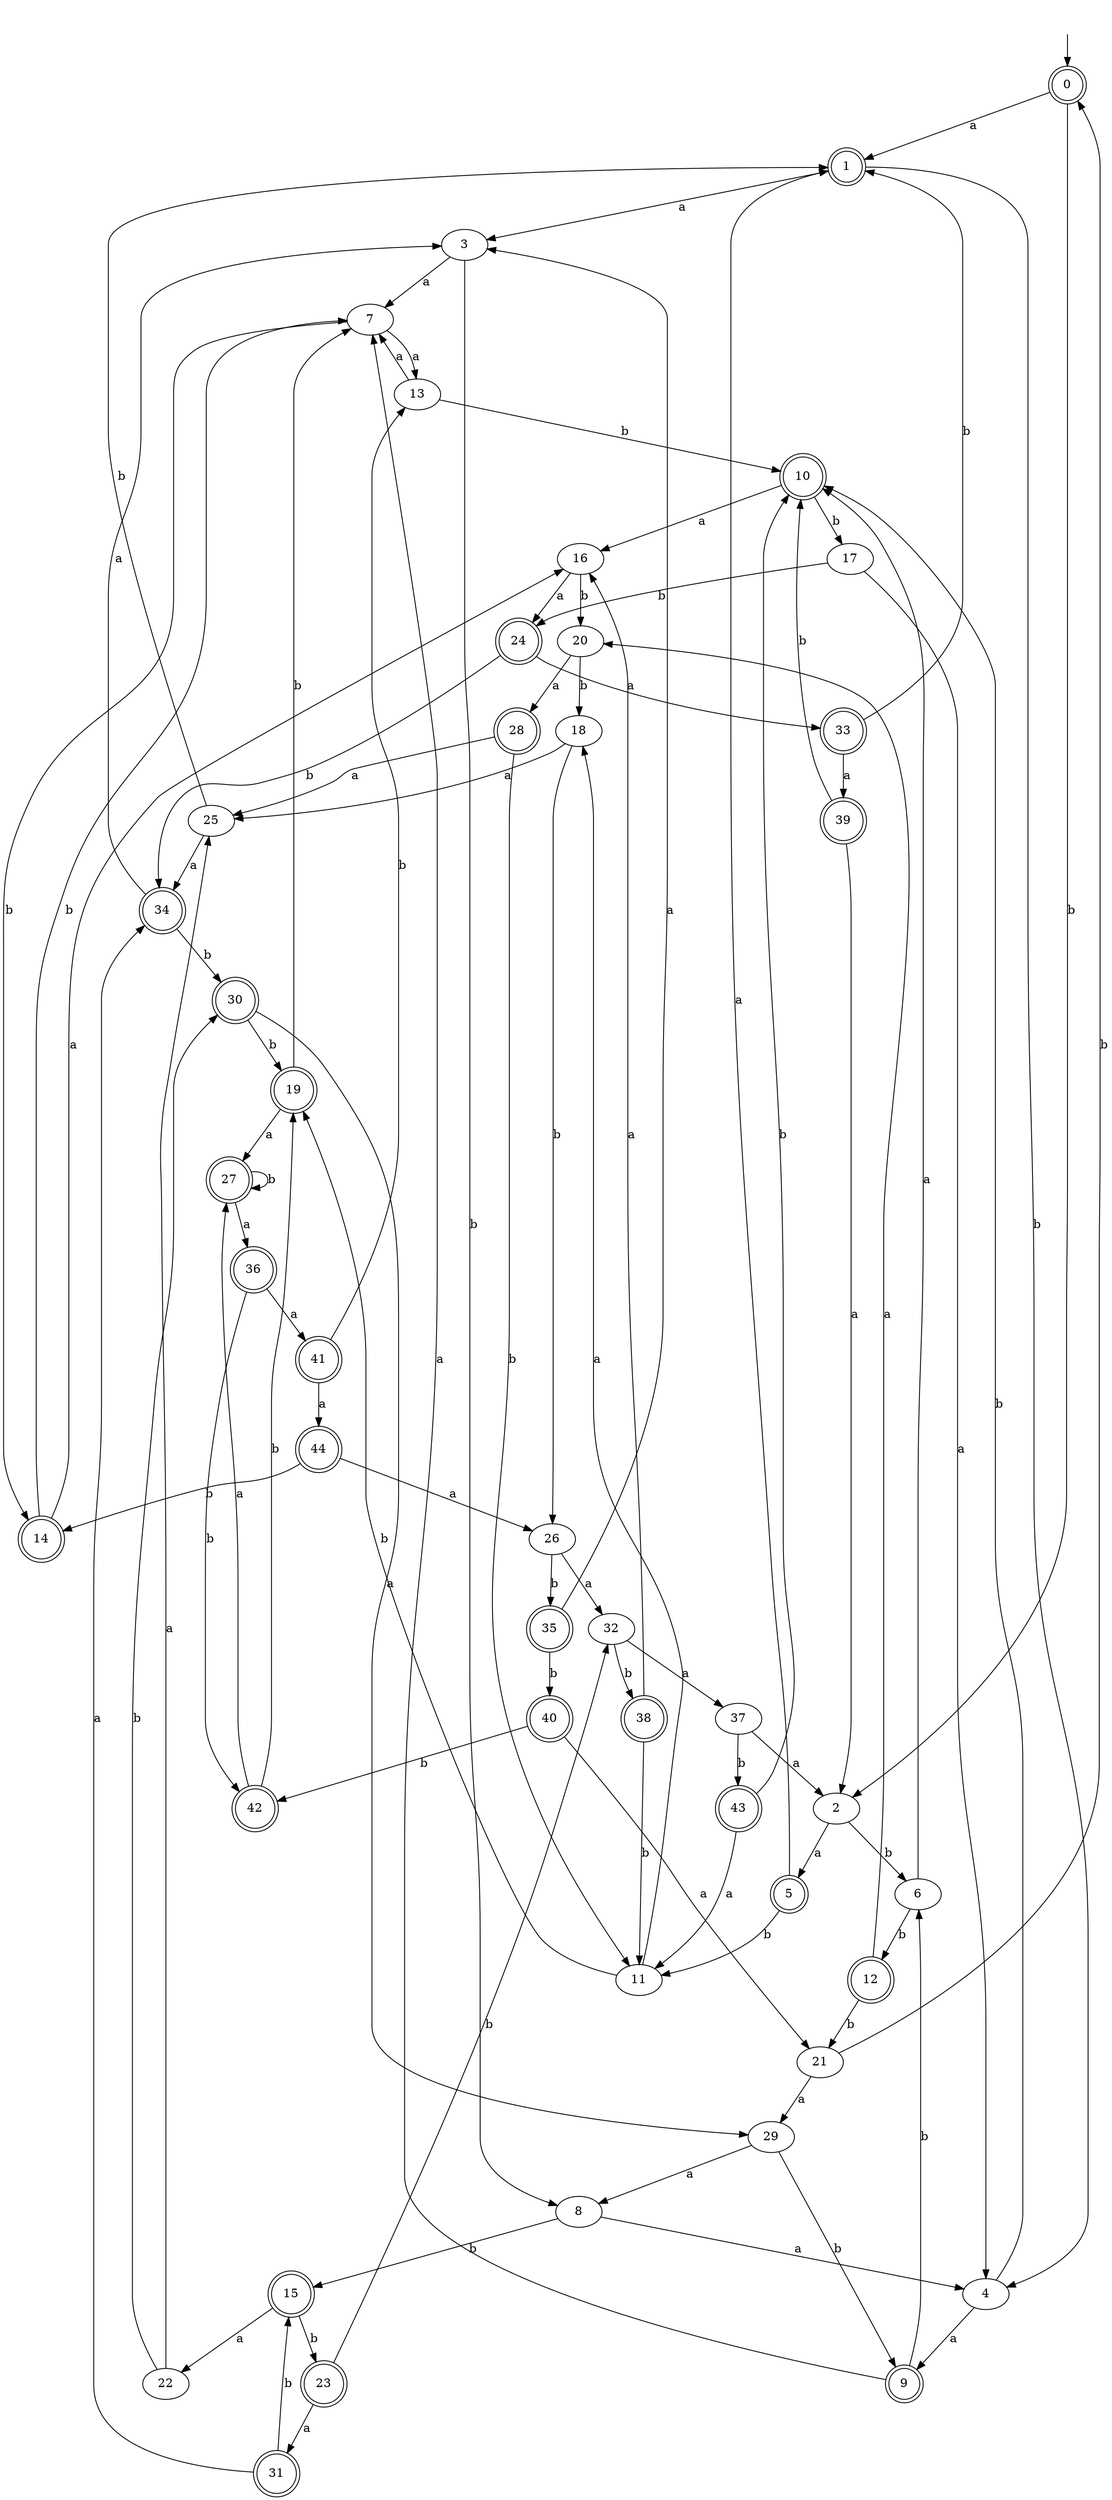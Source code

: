 digraph RandomDFA {
  __start0 [label="", shape=none];
  __start0 -> 0 [label=""];
  0 [shape=circle] [shape=doublecircle]
  0 -> 1 [label="a"]
  0 -> 2 [label="b"]
  1 [shape=doublecircle]
  1 -> 3 [label="a"]
  1 -> 4 [label="b"]
  2
  2 -> 5 [label="a"]
  2 -> 6 [label="b"]
  3
  3 -> 7 [label="a"]
  3 -> 8 [label="b"]
  4
  4 -> 9 [label="a"]
  4 -> 10 [label="b"]
  5 [shape=doublecircle]
  5 -> 1 [label="a"]
  5 -> 11 [label="b"]
  6
  6 -> 10 [label="a"]
  6 -> 12 [label="b"]
  7
  7 -> 13 [label="a"]
  7 -> 14 [label="b"]
  8
  8 -> 4 [label="a"]
  8 -> 15 [label="b"]
  9 [shape=doublecircle]
  9 -> 7 [label="a"]
  9 -> 6 [label="b"]
  10 [shape=doublecircle]
  10 -> 16 [label="a"]
  10 -> 17 [label="b"]
  11
  11 -> 18 [label="a"]
  11 -> 19 [label="b"]
  12 [shape=doublecircle]
  12 -> 20 [label="a"]
  12 -> 21 [label="b"]
  13
  13 -> 7 [label="a"]
  13 -> 10 [label="b"]
  14 [shape=doublecircle]
  14 -> 16 [label="a"]
  14 -> 7 [label="b"]
  15 [shape=doublecircle]
  15 -> 22 [label="a"]
  15 -> 23 [label="b"]
  16
  16 -> 24 [label="a"]
  16 -> 20 [label="b"]
  17
  17 -> 4 [label="a"]
  17 -> 24 [label="b"]
  18
  18 -> 25 [label="a"]
  18 -> 26 [label="b"]
  19 [shape=doublecircle]
  19 -> 27 [label="a"]
  19 -> 7 [label="b"]
  20
  20 -> 28 [label="a"]
  20 -> 18 [label="b"]
  21
  21 -> 29 [label="a"]
  21 -> 0 [label="b"]
  22
  22 -> 25 [label="a"]
  22 -> 30 [label="b"]
  23 [shape=doublecircle]
  23 -> 31 [label="a"]
  23 -> 32 [label="b"]
  24 [shape=doublecircle]
  24 -> 33 [label="a"]
  24 -> 34 [label="b"]
  25
  25 -> 34 [label="a"]
  25 -> 1 [label="b"]
  26
  26 -> 32 [label="a"]
  26 -> 35 [label="b"]
  27 [shape=doublecircle]
  27 -> 36 [label="a"]
  27 -> 27 [label="b"]
  28 [shape=doublecircle]
  28 -> 25 [label="a"]
  28 -> 11 [label="b"]
  29
  29 -> 8 [label="a"]
  29 -> 9 [label="b"]
  30 [shape=doublecircle]
  30 -> 29 [label="a"]
  30 -> 19 [label="b"]
  31 [shape=doublecircle]
  31 -> 34 [label="a"]
  31 -> 15 [label="b"]
  32
  32 -> 37 [label="a"]
  32 -> 38 [label="b"]
  33 [shape=doublecircle]
  33 -> 39 [label="a"]
  33 -> 1 [label="b"]
  34 [shape=doublecircle]
  34 -> 3 [label="a"]
  34 -> 30 [label="b"]
  35 [shape=doublecircle]
  35 -> 3 [label="a"]
  35 -> 40 [label="b"]
  36 [shape=doublecircle]
  36 -> 41 [label="a"]
  36 -> 42 [label="b"]
  37
  37 -> 2 [label="a"]
  37 -> 43 [label="b"]
  38 [shape=doublecircle]
  38 -> 16 [label="a"]
  38 -> 11 [label="b"]
  39 [shape=doublecircle]
  39 -> 2 [label="a"]
  39 -> 10 [label="b"]
  40 [shape=doublecircle]
  40 -> 21 [label="a"]
  40 -> 42 [label="b"]
  41 [shape=doublecircle]
  41 -> 44 [label="a"]
  41 -> 13 [label="b"]
  42 [shape=doublecircle]
  42 -> 27 [label="a"]
  42 -> 19 [label="b"]
  43 [shape=doublecircle]
  43 -> 11 [label="a"]
  43 -> 10 [label="b"]
  44 [shape=doublecircle]
  44 -> 26 [label="a"]
  44 -> 14 [label="b"]
}

